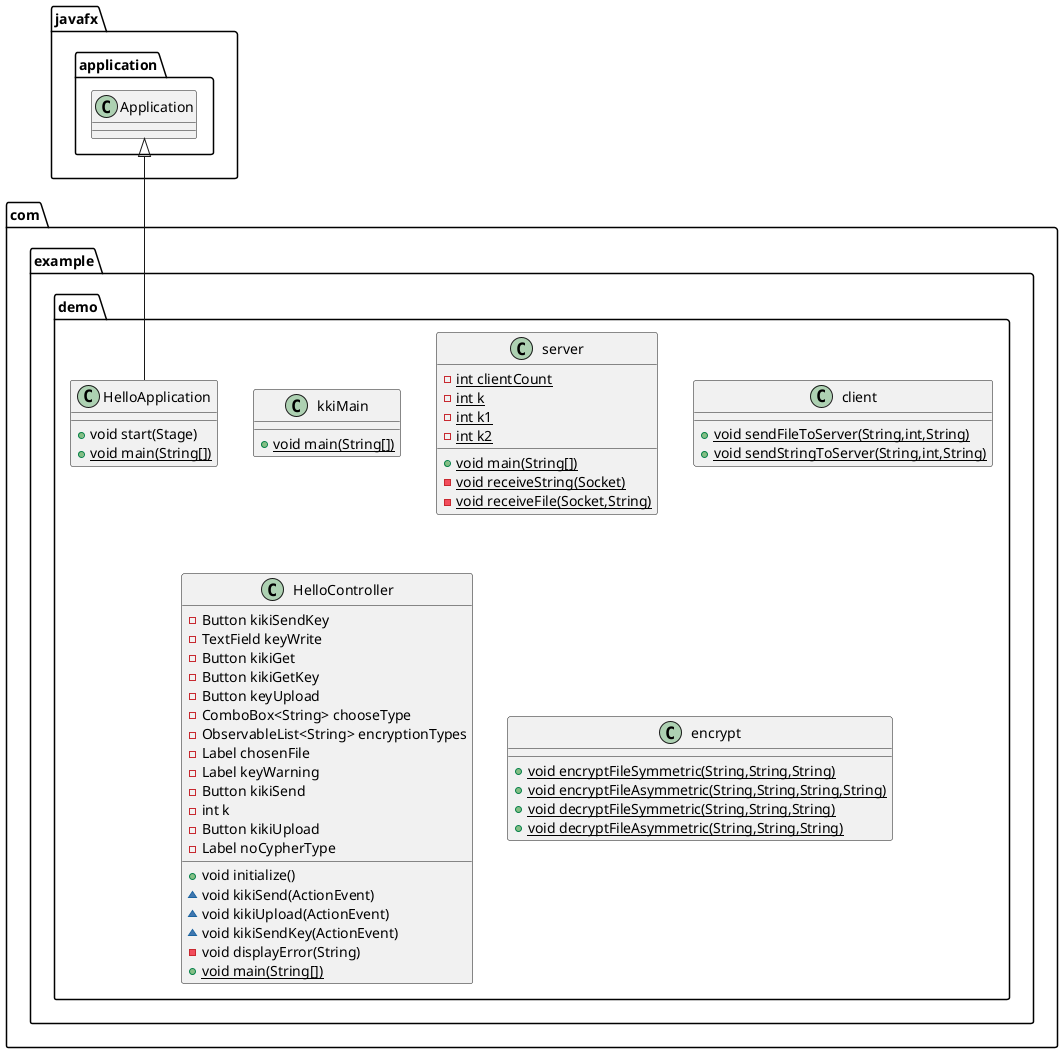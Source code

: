 @startuml
class com.example.demo.kkiMain {
+ {static} void main(String[])
}
class com.example.demo.server {
- {static} int clientCount
- {static} int k
- {static} int k1
- {static} int k2
+ {static} void main(String[])
- {static} void receiveString(Socket)
- {static} void receiveFile(Socket,String)
}
class com.example.demo.HelloApplication {
+ void start(Stage)
+ {static} void main(String[])
}
class com.example.demo.client {
+ {static} void sendFileToServer(String,int,String)
+ {static} void sendStringToServer(String,int,String)
}
class com.example.demo.HelloController {
- Button kikiSendKey
- TextField keyWrite
- Button kikiGet
- Button kikiGetKey
- Button keyUpload
- ComboBox<String> chooseType
- ObservableList<String> encryptionTypes
- Label chosenFile
- Label keyWarning
- Button kikiSend
- int k
- Button kikiUpload
- Label noCypherType
+ void initialize()
~ void kikiSend(ActionEvent)
~ void kikiUpload(ActionEvent)
~ void kikiSendKey(ActionEvent)
- void displayError(String)
+ {static} void main(String[])
}
class com.example.demo.encrypt {
+ {static} void encryptFileSymmetric(String,String,String)
+ {static} void encryptFileAsymmetric(String,String,String,String)
+ {static} void decryptFileSymmetric(String,String,String)
+ {static} void decryptFileAsymmetric(String,String,String)
}


javafx.application.Application <|-- com.example.demo.HelloApplication
@enduml